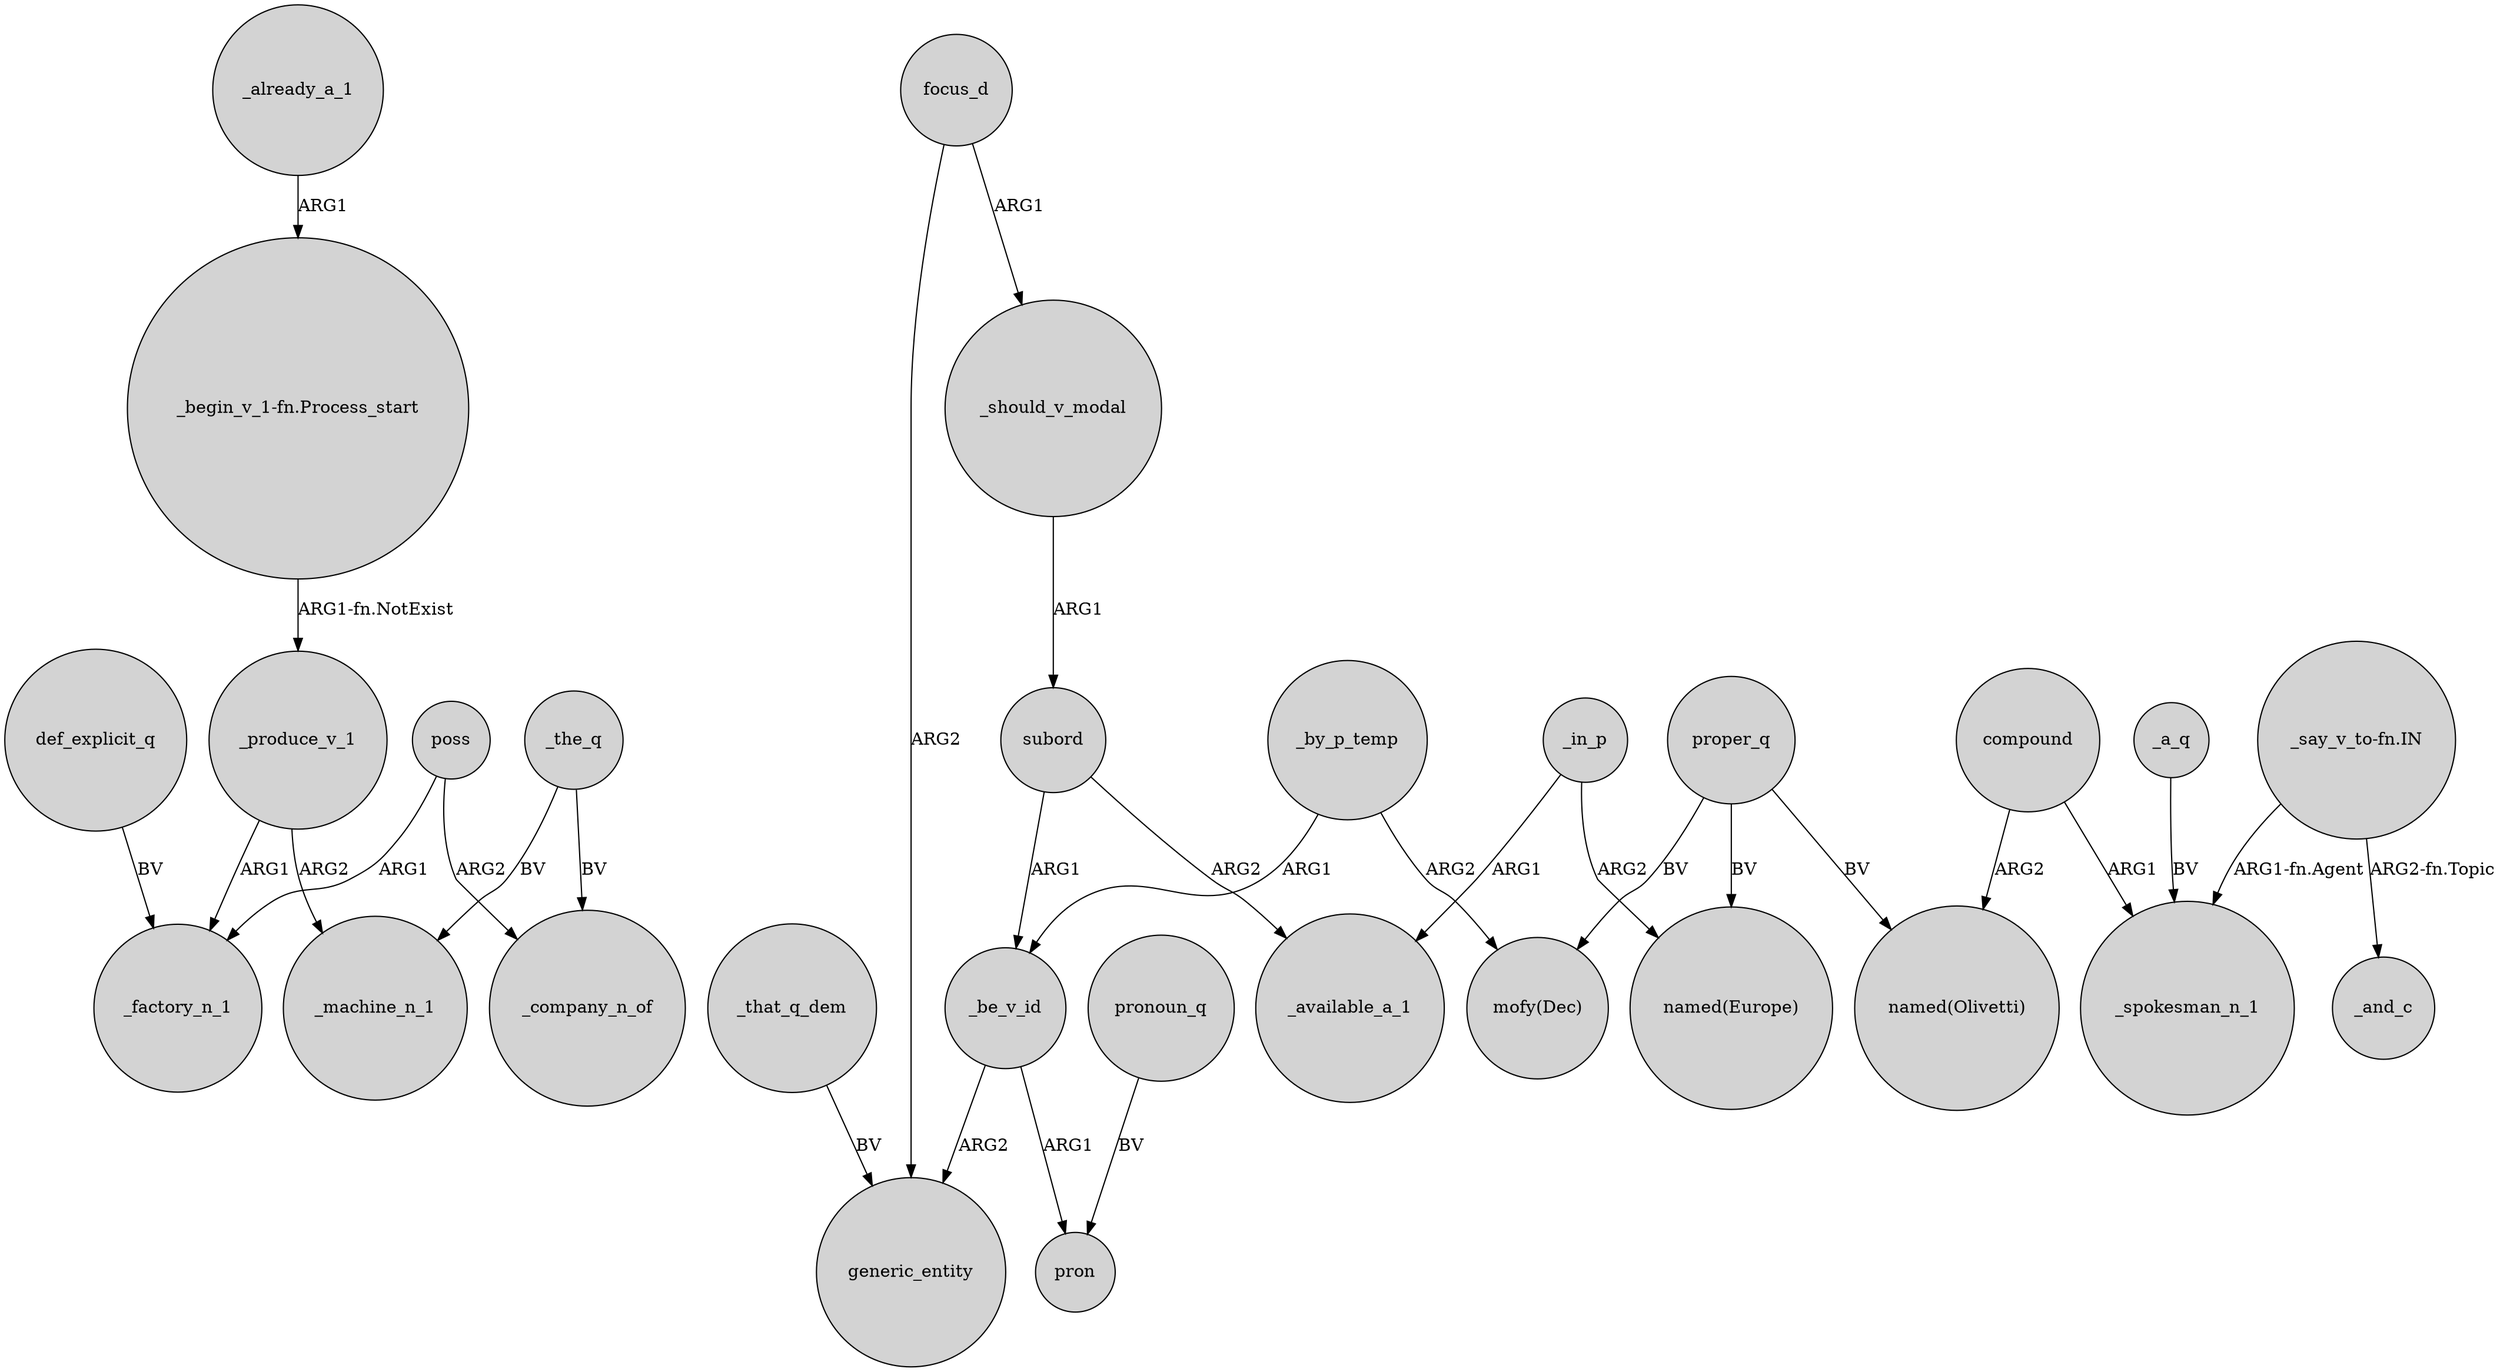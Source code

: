 digraph {
	node [shape=circle style=filled]
	_produce_v_1 -> _factory_n_1 [label=ARG1]
	subord -> _be_v_id [label=ARG1]
	def_explicit_q -> _factory_n_1 [label=BV]
	_in_p -> _available_a_1 [label=ARG1]
	_that_q_dem -> generic_entity [label=BV]
	_by_p_temp -> "mofy(Dec)" [label=ARG2]
	proper_q -> "mofy(Dec)" [label=BV]
	_in_p -> "named(Europe)" [label=ARG2]
	focus_d -> generic_entity [label=ARG2]
	"_begin_v_1-fn.Process_start" -> _produce_v_1 [label="ARG1-fn.NotExist"]
	subord -> _available_a_1 [label=ARG2]
	_by_p_temp -> _be_v_id [label=ARG1]
	proper_q -> "named(Olivetti)" [label=BV]
	_be_v_id -> pron [label=ARG1]
	_the_q -> _company_n_of [label=BV]
	_be_v_id -> generic_entity [label=ARG2]
	"_say_v_to-fn.IN" -> _spokesman_n_1 [label="ARG1-fn.Agent"]
	pronoun_q -> pron [label=BV]
	focus_d -> _should_v_modal [label=ARG1]
	_the_q -> _machine_n_1 [label=BV]
	compound -> _spokesman_n_1 [label=ARG1]
	compound -> "named(Olivetti)" [label=ARG2]
	proper_q -> "named(Europe)" [label=BV]
	"_say_v_to-fn.IN" -> _and_c [label="ARG2-fn.Topic"]
	poss -> _company_n_of [label=ARG2]
	_a_q -> _spokesman_n_1 [label=BV]
	_already_a_1 -> "_begin_v_1-fn.Process_start" [label=ARG1]
	_produce_v_1 -> _machine_n_1 [label=ARG2]
	poss -> _factory_n_1 [label=ARG1]
	_should_v_modal -> subord [label=ARG1]
}
